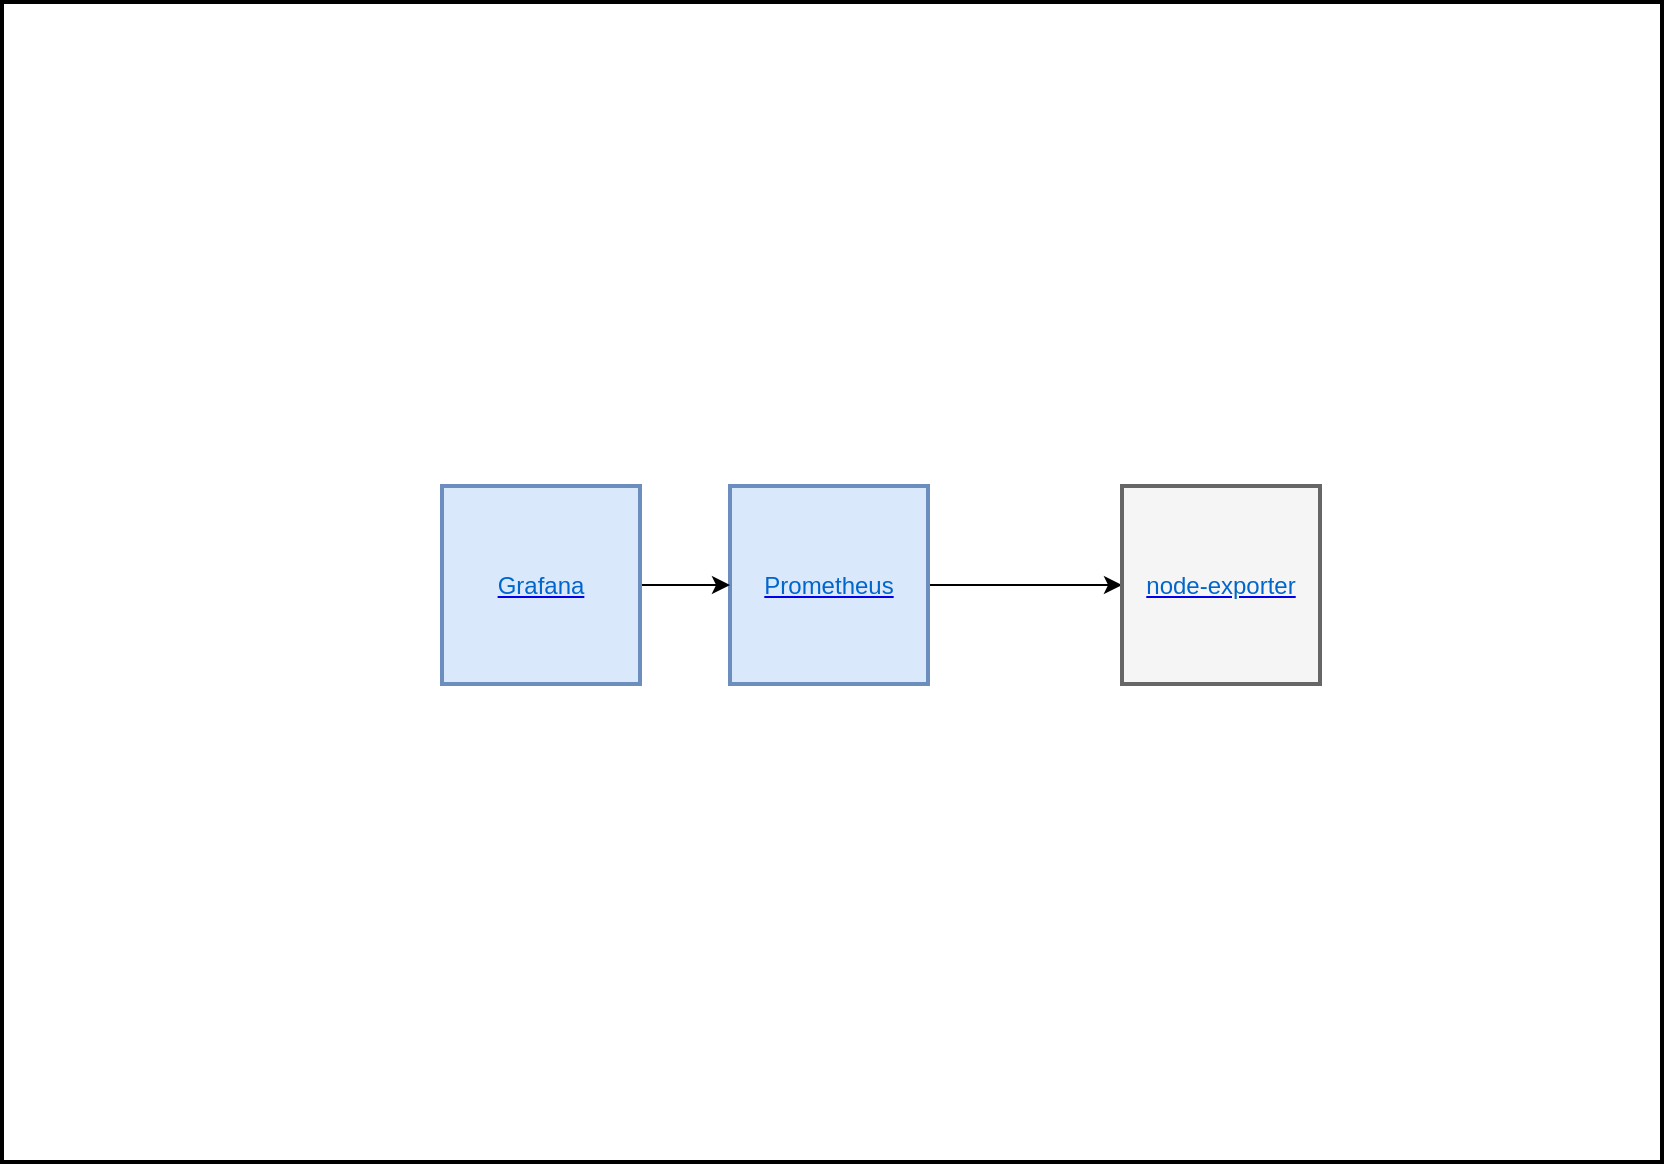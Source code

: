 <mxfile version="10.6.0" type="device"><diagram id="M-KSTY0DPAT5ZdJ-BdZP" name="Page-1"><mxGraphModel dx="2821" dy="1699" grid="1" gridSize="10" guides="1" tooltips="1" connect="1" arrows="1" fold="1" page="1" pageScale="1" pageWidth="827" pageHeight="583" math="0" shadow="0"><root><mxCell id="0"/><mxCell id="1" parent="0"/><mxCell id="bo9GDms6DyWDLyk5QEOQ-17" value="" style="rounded=0;whiteSpace=wrap;html=1;strokeWidth=2;fontColor=#0066CC;fillColor=none;" vertex="1" parent="1"><mxGeometry width="830" height="580" as="geometry"/></mxCell><mxCell id="bo9GDms6DyWDLyk5QEOQ-19" style="edgeStyle=orthogonalEdgeStyle;rounded=0;orthogonalLoop=1;jettySize=auto;html=1;exitX=1;exitY=0.5;exitDx=0;exitDy=0;entryX=0;entryY=0.5;entryDx=0;entryDy=0;fontColor=#0066CC;" edge="1" parent="1" source="bo9GDms6DyWDLyk5QEOQ-12" target="bo9GDms6DyWDLyk5QEOQ-18"><mxGeometry relative="1" as="geometry"/></mxCell><mxCell id="bo9GDms6DyWDLyk5QEOQ-12" value="&lt;a href=&quot;http://localhost:19090&quot;&gt;&lt;font color=&quot;#0066cc&quot;&gt;Prometheus&lt;/font&gt;&lt;/a&gt;" style="whiteSpace=wrap;html=1;aspect=fixed;strokeWidth=2;fillColor=#dae8fc;strokeColor=#6c8ebf;" vertex="1" parent="1"><mxGeometry x="364" y="242" width="99" height="99" as="geometry"/></mxCell><mxCell id="bo9GDms6DyWDLyk5QEOQ-15" style="edgeStyle=orthogonalEdgeStyle;rounded=0;orthogonalLoop=1;jettySize=auto;html=1;exitX=1;exitY=0.5;exitDx=0;exitDy=0;fontColor=#0066CC;entryX=0;entryY=0.5;entryDx=0;entryDy=0;" edge="1" parent="1" source="bo9GDms6DyWDLyk5QEOQ-14" target="bo9GDms6DyWDLyk5QEOQ-12"><mxGeometry relative="1" as="geometry"><mxPoint x="360" y="292" as="targetPoint"/></mxGeometry></mxCell><mxCell id="bo9GDms6DyWDLyk5QEOQ-14" value="&lt;a href=&quot;http://localhost:13000&quot;&gt;&lt;font color=&quot;#0066cc&quot;&gt;Grafana&lt;/font&gt;&lt;/a&gt;" style="whiteSpace=wrap;html=1;aspect=fixed;strokeWidth=2;fillColor=#dae8fc;strokeColor=#6c8ebf;" vertex="1" parent="1"><mxGeometry x="220" y="242" width="99" height="99" as="geometry"/></mxCell><mxCell id="bo9GDms6DyWDLyk5QEOQ-18" value="&lt;a href=&quot;http://localhost:19100/metrics&quot;&gt;&lt;font color=&quot;#0066cc&quot;&gt;node-exporter&lt;/font&gt;&lt;/a&gt;" style="whiteSpace=wrap;html=1;aspect=fixed;strokeWidth=2;fillColor=#f5f5f5;strokeColor=#666666;fontColor=#333333;" vertex="1" parent="1"><mxGeometry x="560" y="242" width="99" height="99" as="geometry"/></mxCell></root></mxGraphModel></diagram></mxfile>
